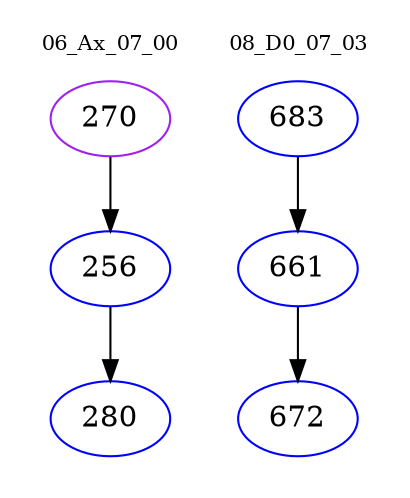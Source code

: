 digraph{
subgraph cluster_0 {
color = white
label = "06_Ax_07_00";
fontsize=10;
T0_270 [label="270", color="purple"]
T0_270 -> T0_256 [color="black"]
T0_256 [label="256", color="blue"]
T0_256 -> T0_280 [color="black"]
T0_280 [label="280", color="blue"]
}
subgraph cluster_1 {
color = white
label = "08_D0_07_03";
fontsize=10;
T1_683 [label="683", color="blue"]
T1_683 -> T1_661 [color="black"]
T1_661 [label="661", color="blue"]
T1_661 -> T1_672 [color="black"]
T1_672 [label="672", color="blue"]
}
}
